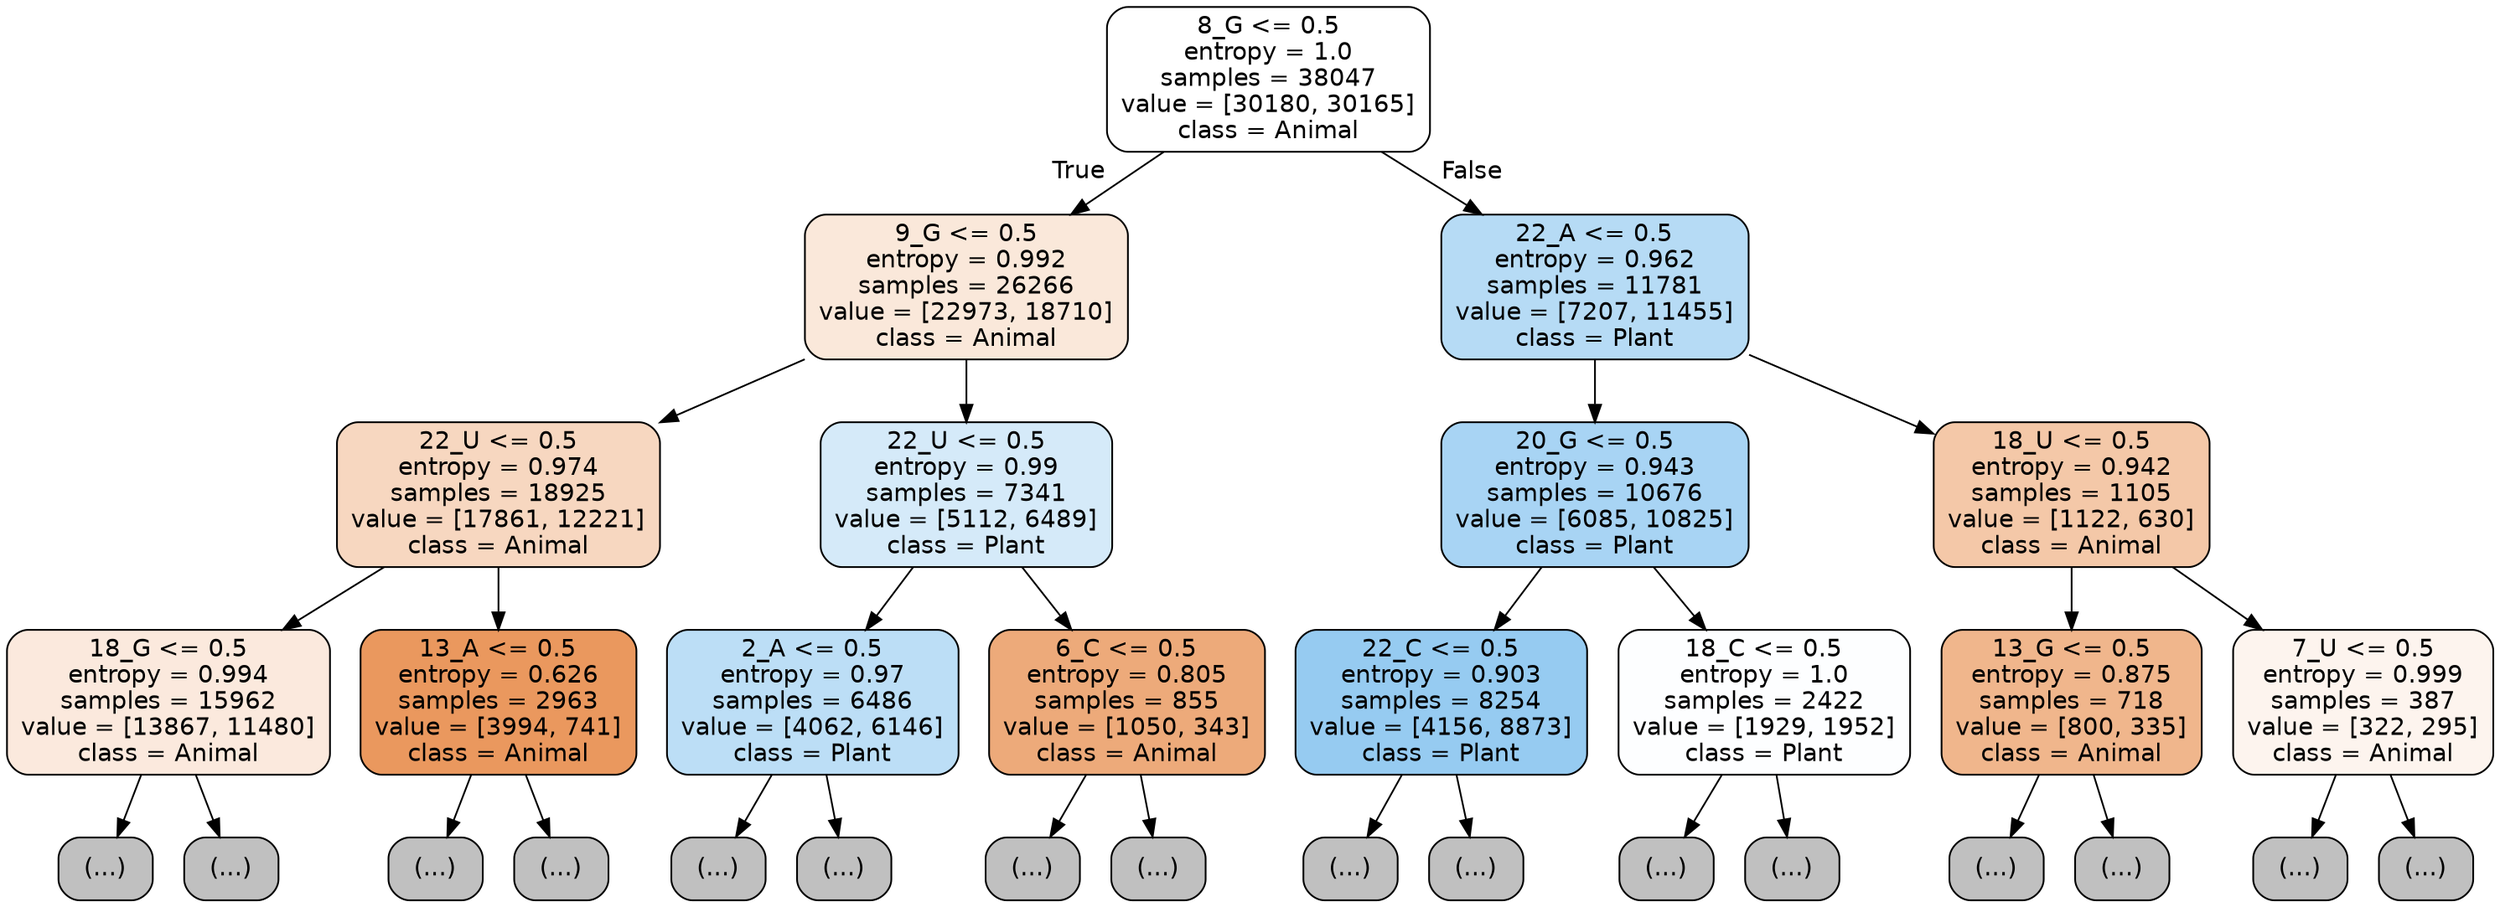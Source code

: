 digraph Tree {
node [shape=box, style="filled, rounded", color="black", fontname="helvetica"] ;
edge [fontname="helvetica"] ;
0 [label="8_G <= 0.5\nentropy = 1.0\nsamples = 38047\nvalue = [30180, 30165]\nclass = Animal", fillcolor="#ffffff"] ;
1 [label="9_G <= 0.5\nentropy = 0.992\nsamples = 26266\nvalue = [22973, 18710]\nclass = Animal", fillcolor="#fae8da"] ;
0 -> 1 [labeldistance=2.5, labelangle=45, headlabel="True"] ;
2 [label="22_U <= 0.5\nentropy = 0.974\nsamples = 18925\nvalue = [17861, 12221]\nclass = Animal", fillcolor="#f7d7c0"] ;
1 -> 2 ;
3 [label="18_G <= 0.5\nentropy = 0.994\nsamples = 15962\nvalue = [13867, 11480]\nclass = Animal", fillcolor="#fbe9dd"] ;
2 -> 3 ;
4 [label="(...)", fillcolor="#C0C0C0"] ;
3 -> 4 ;
5893 [label="(...)", fillcolor="#C0C0C0"] ;
3 -> 5893 ;
8046 [label="13_A <= 0.5\nentropy = 0.626\nsamples = 2963\nvalue = [3994, 741]\nclass = Animal", fillcolor="#ea985e"] ;
2 -> 8046 ;
8047 [label="(...)", fillcolor="#C0C0C0"] ;
8046 -> 8047 ;
8864 [label="(...)", fillcolor="#C0C0C0"] ;
8046 -> 8864 ;
9107 [label="22_U <= 0.5\nentropy = 0.99\nsamples = 7341\nvalue = [5112, 6489]\nclass = Plant", fillcolor="#d5eaf9"] ;
1 -> 9107 ;
9108 [label="2_A <= 0.5\nentropy = 0.97\nsamples = 6486\nvalue = [4062, 6146]\nclass = Plant", fillcolor="#bcdef6"] ;
9107 -> 9108 ;
9109 [label="(...)", fillcolor="#C0C0C0"] ;
9108 -> 9109 ;
11246 [label="(...)", fillcolor="#C0C0C0"] ;
9108 -> 11246 ;
11897 [label="6_C <= 0.5\nentropy = 0.805\nsamples = 855\nvalue = [1050, 343]\nclass = Animal", fillcolor="#edaa7a"] ;
9107 -> 11897 ;
11898 [label="(...)", fillcolor="#C0C0C0"] ;
11897 -> 11898 ;
12207 [label="(...)", fillcolor="#C0C0C0"] ;
11897 -> 12207 ;
12300 [label="22_A <= 0.5\nentropy = 0.962\nsamples = 11781\nvalue = [7207, 11455]\nclass = Plant", fillcolor="#b6dbf5"] ;
0 -> 12300 [labeldistance=2.5, labelangle=-45, headlabel="False"] ;
12301 [label="20_G <= 0.5\nentropy = 0.943\nsamples = 10676\nvalue = [6085, 10825]\nclass = Plant", fillcolor="#a8d4f4"] ;
12300 -> 12301 ;
12302 [label="22_C <= 0.5\nentropy = 0.903\nsamples = 8254\nvalue = [4156, 8873]\nclass = Plant", fillcolor="#96cbf1"] ;
12301 -> 12302 ;
12303 [label="(...)", fillcolor="#C0C0C0"] ;
12302 -> 12303 ;
14730 [label="(...)", fillcolor="#C0C0C0"] ;
12302 -> 14730 ;
15125 [label="18_C <= 0.5\nentropy = 1.0\nsamples = 2422\nvalue = [1929, 1952]\nclass = Plant", fillcolor="#fdfeff"] ;
12301 -> 15125 ;
15126 [label="(...)", fillcolor="#C0C0C0"] ;
15125 -> 15126 ;
15925 [label="(...)", fillcolor="#C0C0C0"] ;
15125 -> 15925 ;
16190 [label="18_U <= 0.5\nentropy = 0.942\nsamples = 1105\nvalue = [1122, 630]\nclass = Animal", fillcolor="#f4c8a8"] ;
12300 -> 16190 ;
16191 [label="13_G <= 0.5\nentropy = 0.875\nsamples = 718\nvalue = [800, 335]\nclass = Animal", fillcolor="#f0b68c"] ;
16190 -> 16191 ;
16192 [label="(...)", fillcolor="#C0C0C0"] ;
16191 -> 16192 ;
16467 [label="(...)", fillcolor="#C0C0C0"] ;
16191 -> 16467 ;
16582 [label="7_U <= 0.5\nentropy = 0.999\nsamples = 387\nvalue = [322, 295]\nclass = Animal", fillcolor="#fdf4ee"] ;
16190 -> 16582 ;
16583 [label="(...)", fillcolor="#C0C0C0"] ;
16582 -> 16583 ;
16664 [label="(...)", fillcolor="#C0C0C0"] ;
16582 -> 16664 ;
}